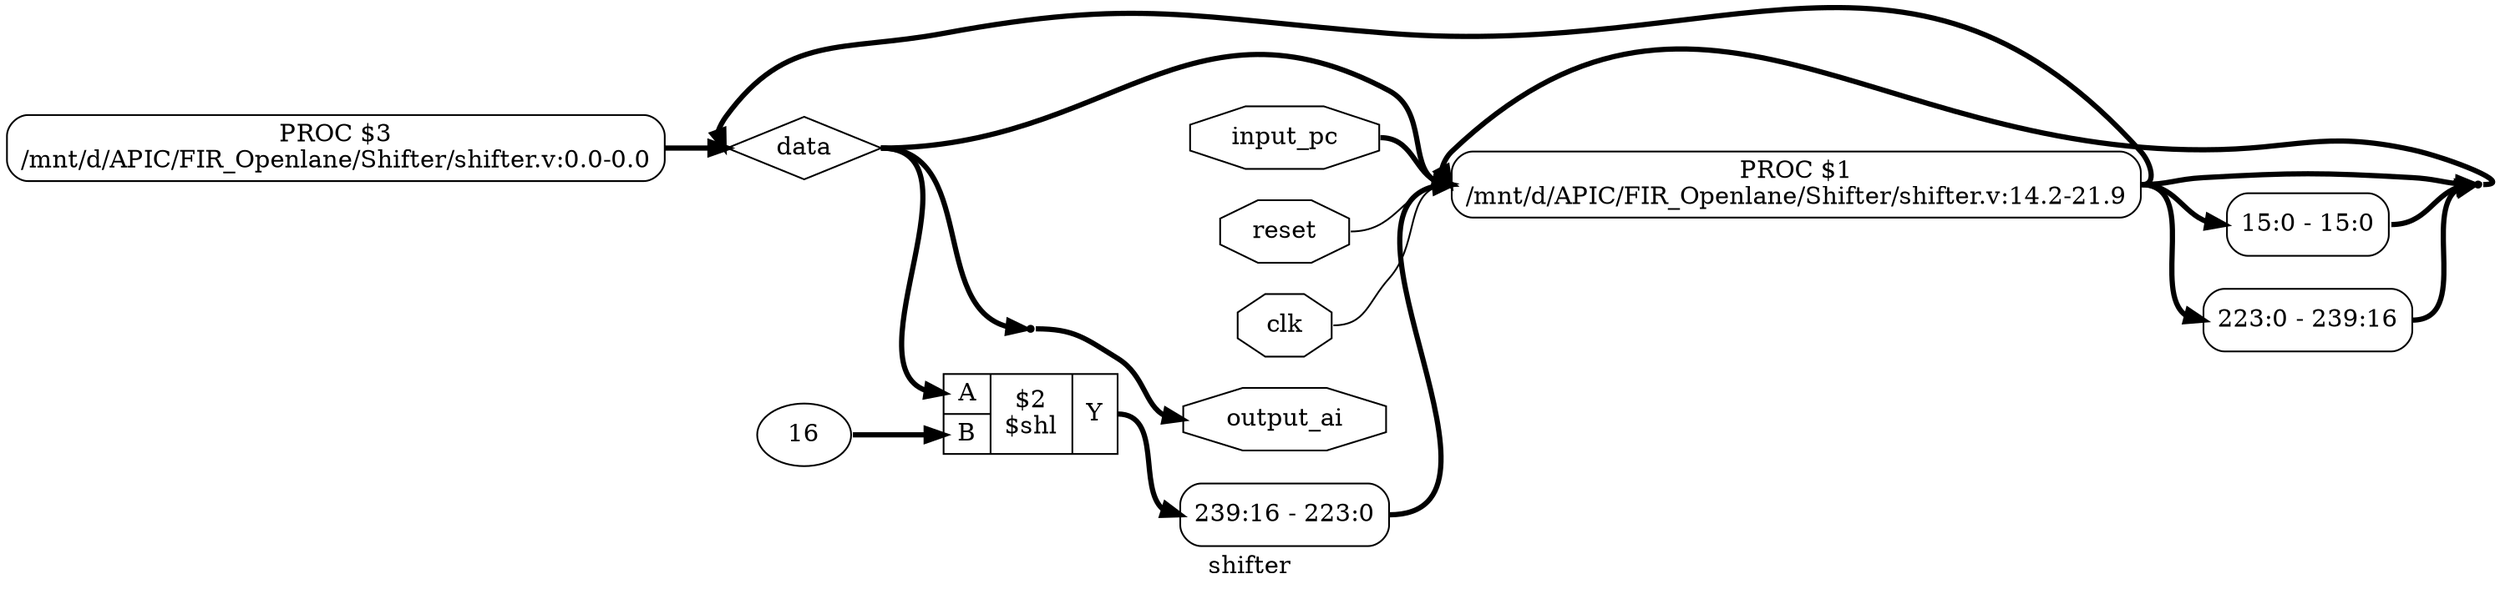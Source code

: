 digraph "shifter" {
label="shifter";
rankdir="LR";
remincross=true;
n4 [ shape=diamond, label="data", color="black", fontcolor="black" ];
n5 [ shape=octagon, label="output_ai", color="black", fontcolor="black" ];
n6 [ shape=octagon, label="input_pc", color="black", fontcolor="black" ];
n7 [ shape=octagon, label="reset", color="black", fontcolor="black" ];
n8 [ shape=octagon, label="clk", color="black", fontcolor="black" ];
v0 [ label="16" ];
c12 [ shape=record, label="{{<p9> A|<p10> B}|$2\n$shl|{<p11> Y}}",  ];
p1 [shape=box, style=rounded, label="PROC $3\n/mnt/d/APIC/FIR_Openlane/Shifter/shifter.v:0.0-0.0", ];
x3 [ shape=record, style=rounded, label="<s0> 239:16 - 223:0 ", color="black", fontcolor="black" ];
x4 [ shape=record, style=rounded, label="<s0> 15:0 - 15:0 ", color="black", fontcolor="black" ];
x5 [ shape=record, style=rounded, label="<s0> 223:0 - 239:16 ", color="black", fontcolor="black" ];
p2 [shape=box, style=rounded, label="PROC $1\n/mnt/d/APIC/FIR_Openlane/Shifter/shifter.v:14.2-21.9", ];
x6 [shape=point, ];
c12:p11:e -> x3:s0:w [color="black", fontcolor="black", style="setlinewidth(3)", label=""];
n3 [ shape=point ];
p2:e -> n3:w [color="black", fontcolor="black", style="setlinewidth(3)", label=""];
x4:s0:e -> n3:w [color="black", fontcolor="black", style="setlinewidth(3)", label=""];
x5:s0:e -> n3:w [color="black", fontcolor="black", style="setlinewidth(3)", label=""];
n3:e -> p2:w [color="black", fontcolor="black", style="setlinewidth(3)", label=""];
p1:e -> n4:w [color="black", fontcolor="black", style="setlinewidth(3)", label=""];
p2:e -> n4:w [color="black", fontcolor="black", style="setlinewidth(3)", label=""];
n4:e -> c12:p9:w [color="black", fontcolor="black", style="setlinewidth(3)", label=""];
n4:e -> p2:w [color="black", fontcolor="black", style="setlinewidth(3)", label=""];
n4:e -> x6:w [color="black", fontcolor="black", style="setlinewidth(3)", label=""];
x6:e -> n5:w [color="black", fontcolor="black", style="setlinewidth(3)", label=""];
n6:e -> p2:w [color="black", fontcolor="black", style="setlinewidth(3)", label=""];
n7:e -> p2:w [color="black", fontcolor="black", label=""];
n8:e -> p2:w [color="black", fontcolor="black", label=""];
v0:e -> c12:p10:w [color="black", fontcolor="black", style="setlinewidth(3)", label=""];
x3:e -> p2:w [color="black", fontcolor="black", style="setlinewidth(3)", label=""];
p2:e -> x4:w [color="black", fontcolor="black", style="setlinewidth(3)", label=""];
p2:e -> x5:w [color="black", fontcolor="black", style="setlinewidth(3)", label=""];
}
